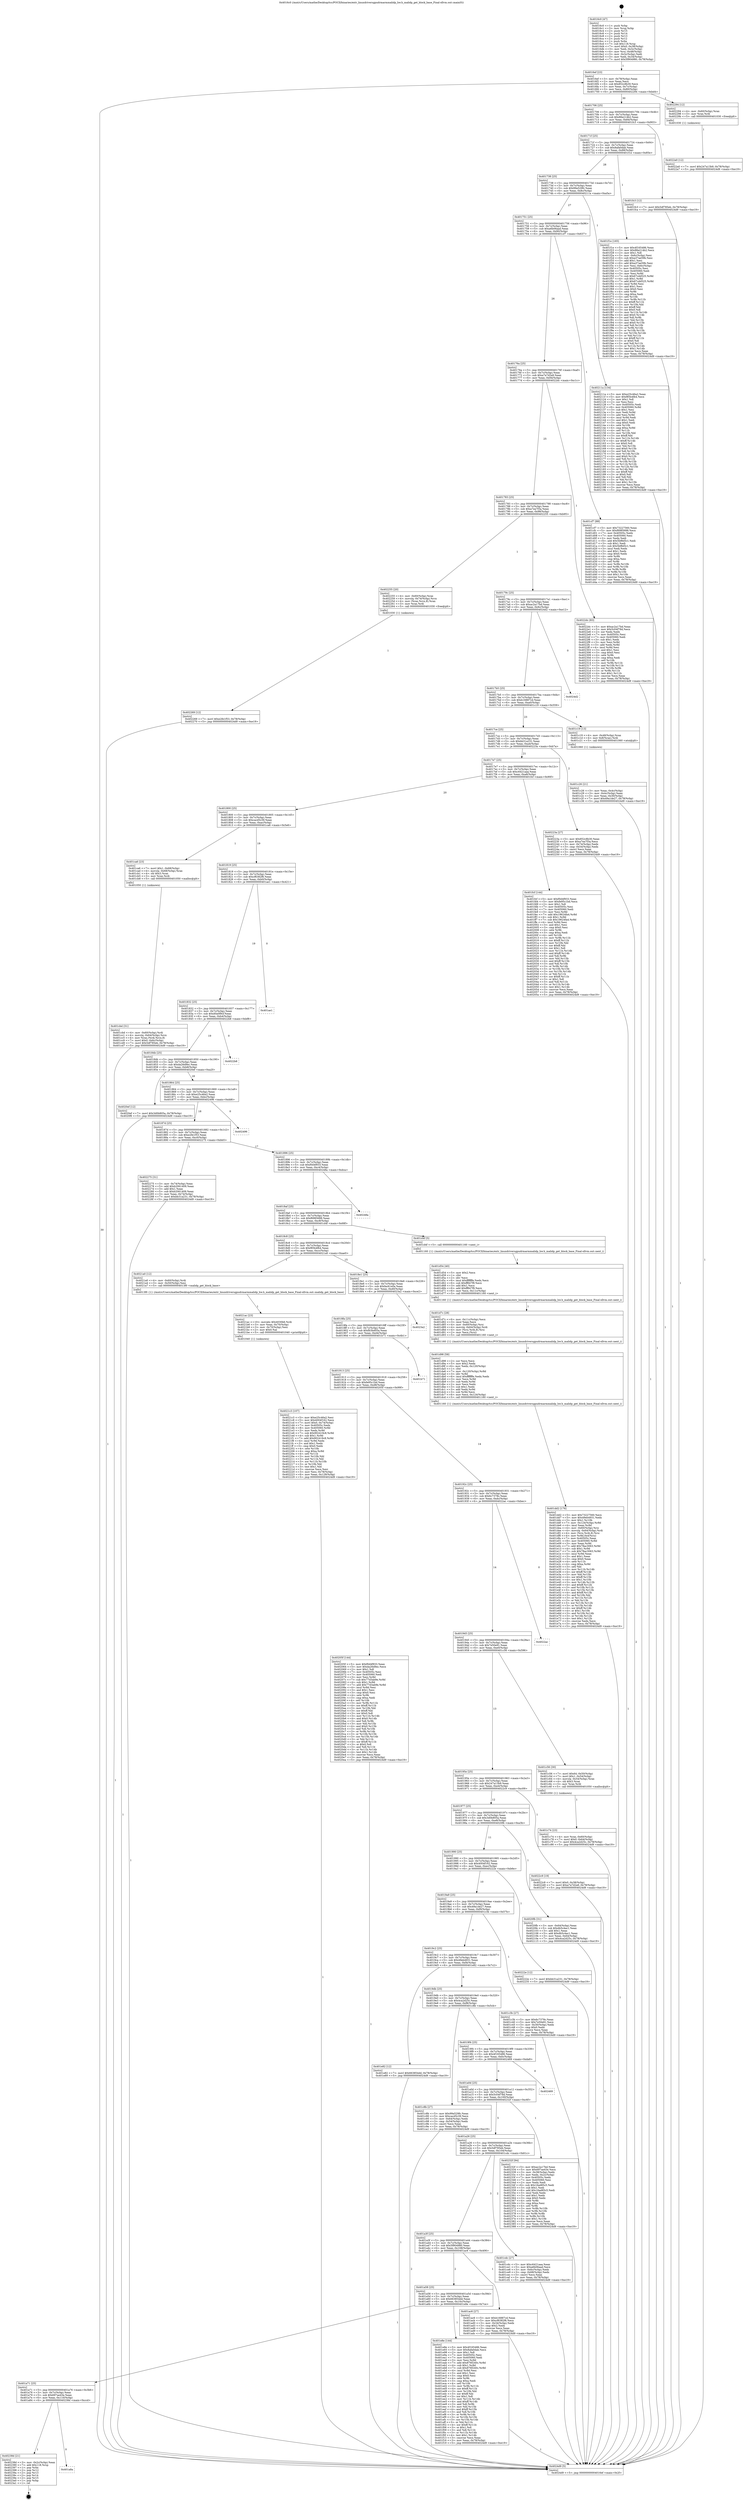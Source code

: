 digraph "0x4016c0" {
  label = "0x4016c0 (/mnt/c/Users/mathe/Desktop/tcc/POCII/binaries/extr_linuxdriversgpudrmarmmalidp_hw.h_malidp_get_block_base_Final-ollvm.out::main(0))"
  labelloc = "t"
  node[shape=record]

  Entry [label="",width=0.3,height=0.3,shape=circle,fillcolor=black,style=filled]
  "0x4016ef" [label="{
     0x4016ef [23]\l
     | [instrs]\l
     &nbsp;&nbsp;0x4016ef \<+3\>: mov -0x78(%rbp),%eax\l
     &nbsp;&nbsp;0x4016f2 \<+2\>: mov %eax,%ecx\l
     &nbsp;&nbsp;0x4016f4 \<+6\>: sub $0x852c8b30,%ecx\l
     &nbsp;&nbsp;0x4016fa \<+3\>: mov %eax,-0x7c(%rbp)\l
     &nbsp;&nbsp;0x4016fd \<+3\>: mov %ecx,-0x80(%rbp)\l
     &nbsp;&nbsp;0x401700 \<+6\>: je 0000000000402294 \<main+0xbd4\>\l
  }"]
  "0x402294" [label="{
     0x402294 [12]\l
     | [instrs]\l
     &nbsp;&nbsp;0x402294 \<+4\>: mov -0x60(%rbp),%rax\l
     &nbsp;&nbsp;0x402298 \<+3\>: mov %rax,%rdi\l
     &nbsp;&nbsp;0x40229b \<+5\>: call 0000000000401030 \<free@plt\>\l
     | [calls]\l
     &nbsp;&nbsp;0x401030 \{1\} (unknown)\l
  }"]
  "0x401706" [label="{
     0x401706 [25]\l
     | [instrs]\l
     &nbsp;&nbsp;0x401706 \<+5\>: jmp 000000000040170b \<main+0x4b\>\l
     &nbsp;&nbsp;0x40170b \<+3\>: mov -0x7c(%rbp),%eax\l
     &nbsp;&nbsp;0x40170e \<+5\>: sub $0x88a214b2,%eax\l
     &nbsp;&nbsp;0x401713 \<+6\>: mov %eax,-0x84(%rbp)\l
     &nbsp;&nbsp;0x401719 \<+6\>: je 0000000000401fc3 \<main+0x903\>\l
  }"]
  Exit [label="",width=0.3,height=0.3,shape=circle,fillcolor=black,style=filled,peripheries=2]
  "0x401fc3" [label="{
     0x401fc3 [12]\l
     | [instrs]\l
     &nbsp;&nbsp;0x401fc3 \<+7\>: movl $0x5df785eb,-0x78(%rbp)\l
     &nbsp;&nbsp;0x401fca \<+5\>: jmp 00000000004024d9 \<main+0xe19\>\l
  }"]
  "0x40171f" [label="{
     0x40171f [25]\l
     | [instrs]\l
     &nbsp;&nbsp;0x40171f \<+5\>: jmp 0000000000401724 \<main+0x64\>\l
     &nbsp;&nbsp;0x401724 \<+3\>: mov -0x7c(%rbp),%eax\l
     &nbsp;&nbsp;0x401727 \<+5\>: sub $0x8afa0dab,%eax\l
     &nbsp;&nbsp;0x40172c \<+6\>: mov %eax,-0x88(%rbp)\l
     &nbsp;&nbsp;0x401732 \<+6\>: je 0000000000401f1e \<main+0x85e\>\l
  }"]
  "0x401a8a" [label="{
     0x401a8a\l
  }", style=dashed]
  "0x401f1e" [label="{
     0x401f1e [165]\l
     | [instrs]\l
     &nbsp;&nbsp;0x401f1e \<+5\>: mov $0x4f165486,%eax\l
     &nbsp;&nbsp;0x401f23 \<+5\>: mov $0x88a214b2,%ecx\l
     &nbsp;&nbsp;0x401f28 \<+2\>: mov $0x1,%dl\l
     &nbsp;&nbsp;0x401f2a \<+3\>: mov -0x6c(%rbp),%esi\l
     &nbsp;&nbsp;0x401f2d \<+6\>: sub $0xa37ae59b,%esi\l
     &nbsp;&nbsp;0x401f33 \<+3\>: add $0x1,%esi\l
     &nbsp;&nbsp;0x401f36 \<+6\>: add $0xa37ae59b,%esi\l
     &nbsp;&nbsp;0x401f3c \<+3\>: mov %esi,-0x6c(%rbp)\l
     &nbsp;&nbsp;0x401f3f \<+7\>: mov 0x40505c,%esi\l
     &nbsp;&nbsp;0x401f46 \<+7\>: mov 0x405060,%edi\l
     &nbsp;&nbsp;0x401f4d \<+3\>: mov %esi,%r8d\l
     &nbsp;&nbsp;0x401f50 \<+7\>: sub $0x67cdd525,%r8d\l
     &nbsp;&nbsp;0x401f57 \<+4\>: sub $0x1,%r8d\l
     &nbsp;&nbsp;0x401f5b \<+7\>: add $0x67cdd525,%r8d\l
     &nbsp;&nbsp;0x401f62 \<+4\>: imul %r8d,%esi\l
     &nbsp;&nbsp;0x401f66 \<+3\>: and $0x1,%esi\l
     &nbsp;&nbsp;0x401f69 \<+3\>: cmp $0x0,%esi\l
     &nbsp;&nbsp;0x401f6c \<+4\>: sete %r9b\l
     &nbsp;&nbsp;0x401f70 \<+3\>: cmp $0xa,%edi\l
     &nbsp;&nbsp;0x401f73 \<+4\>: setl %r10b\l
     &nbsp;&nbsp;0x401f77 \<+3\>: mov %r9b,%r11b\l
     &nbsp;&nbsp;0x401f7a \<+4\>: xor $0xff,%r11b\l
     &nbsp;&nbsp;0x401f7e \<+3\>: mov %r10b,%bl\l
     &nbsp;&nbsp;0x401f81 \<+3\>: xor $0xff,%bl\l
     &nbsp;&nbsp;0x401f84 \<+3\>: xor $0x0,%dl\l
     &nbsp;&nbsp;0x401f87 \<+3\>: mov %r11b,%r14b\l
     &nbsp;&nbsp;0x401f8a \<+4\>: and $0x0,%r14b\l
     &nbsp;&nbsp;0x401f8e \<+3\>: and %dl,%r9b\l
     &nbsp;&nbsp;0x401f91 \<+3\>: mov %bl,%r15b\l
     &nbsp;&nbsp;0x401f94 \<+4\>: and $0x0,%r15b\l
     &nbsp;&nbsp;0x401f98 \<+3\>: and %dl,%r10b\l
     &nbsp;&nbsp;0x401f9b \<+3\>: or %r9b,%r14b\l
     &nbsp;&nbsp;0x401f9e \<+3\>: or %r10b,%r15b\l
     &nbsp;&nbsp;0x401fa1 \<+3\>: xor %r15b,%r14b\l
     &nbsp;&nbsp;0x401fa4 \<+3\>: or %bl,%r11b\l
     &nbsp;&nbsp;0x401fa7 \<+4\>: xor $0xff,%r11b\l
     &nbsp;&nbsp;0x401fab \<+3\>: or $0x0,%dl\l
     &nbsp;&nbsp;0x401fae \<+3\>: and %dl,%r11b\l
     &nbsp;&nbsp;0x401fb1 \<+3\>: or %r11b,%r14b\l
     &nbsp;&nbsp;0x401fb4 \<+4\>: test $0x1,%r14b\l
     &nbsp;&nbsp;0x401fb8 \<+3\>: cmovne %ecx,%eax\l
     &nbsp;&nbsp;0x401fbb \<+3\>: mov %eax,-0x78(%rbp)\l
     &nbsp;&nbsp;0x401fbe \<+5\>: jmp 00000000004024d9 \<main+0xe19\>\l
  }"]
  "0x401738" [label="{
     0x401738 [25]\l
     | [instrs]\l
     &nbsp;&nbsp;0x401738 \<+5\>: jmp 000000000040173d \<main+0x7d\>\l
     &nbsp;&nbsp;0x40173d \<+3\>: mov -0x7c(%rbp),%eax\l
     &nbsp;&nbsp;0x401740 \<+5\>: sub $0x99a529fc,%eax\l
     &nbsp;&nbsp;0x401745 \<+6\>: mov %eax,-0x8c(%rbp)\l
     &nbsp;&nbsp;0x40174b \<+6\>: je 000000000040211a \<main+0xa5a\>\l
  }"]
  "0x40238d" [label="{
     0x40238d [21]\l
     | [instrs]\l
     &nbsp;&nbsp;0x40238d \<+3\>: mov -0x2c(%rbp),%eax\l
     &nbsp;&nbsp;0x402390 \<+7\>: add $0x118,%rsp\l
     &nbsp;&nbsp;0x402397 \<+1\>: pop %rbx\l
     &nbsp;&nbsp;0x402398 \<+2\>: pop %r12\l
     &nbsp;&nbsp;0x40239a \<+2\>: pop %r13\l
     &nbsp;&nbsp;0x40239c \<+2\>: pop %r14\l
     &nbsp;&nbsp;0x40239e \<+2\>: pop %r15\l
     &nbsp;&nbsp;0x4023a0 \<+1\>: pop %rbp\l
     &nbsp;&nbsp;0x4023a1 \<+1\>: ret\l
  }"]
  "0x40211a" [label="{
     0x40211a [134]\l
     | [instrs]\l
     &nbsp;&nbsp;0x40211a \<+5\>: mov $0xe25c46a2,%eax\l
     &nbsp;&nbsp;0x40211f \<+5\>: mov $0xf85b4fb4,%ecx\l
     &nbsp;&nbsp;0x402124 \<+2\>: mov $0x1,%dl\l
     &nbsp;&nbsp;0x402126 \<+2\>: xor %esi,%esi\l
     &nbsp;&nbsp;0x402128 \<+7\>: mov 0x40505c,%edi\l
     &nbsp;&nbsp;0x40212f \<+8\>: mov 0x405060,%r8d\l
     &nbsp;&nbsp;0x402137 \<+3\>: sub $0x1,%esi\l
     &nbsp;&nbsp;0x40213a \<+3\>: mov %edi,%r9d\l
     &nbsp;&nbsp;0x40213d \<+3\>: add %esi,%r9d\l
     &nbsp;&nbsp;0x402140 \<+4\>: imul %r9d,%edi\l
     &nbsp;&nbsp;0x402144 \<+3\>: and $0x1,%edi\l
     &nbsp;&nbsp;0x402147 \<+3\>: cmp $0x0,%edi\l
     &nbsp;&nbsp;0x40214a \<+4\>: sete %r10b\l
     &nbsp;&nbsp;0x40214e \<+4\>: cmp $0xa,%r8d\l
     &nbsp;&nbsp;0x402152 \<+4\>: setl %r11b\l
     &nbsp;&nbsp;0x402156 \<+3\>: mov %r10b,%bl\l
     &nbsp;&nbsp;0x402159 \<+3\>: xor $0xff,%bl\l
     &nbsp;&nbsp;0x40215c \<+3\>: mov %r11b,%r14b\l
     &nbsp;&nbsp;0x40215f \<+4\>: xor $0xff,%r14b\l
     &nbsp;&nbsp;0x402163 \<+3\>: xor $0x0,%dl\l
     &nbsp;&nbsp;0x402166 \<+3\>: mov %bl,%r15b\l
     &nbsp;&nbsp;0x402169 \<+4\>: and $0x0,%r15b\l
     &nbsp;&nbsp;0x40216d \<+3\>: and %dl,%r10b\l
     &nbsp;&nbsp;0x402170 \<+3\>: mov %r14b,%r12b\l
     &nbsp;&nbsp;0x402173 \<+4\>: and $0x0,%r12b\l
     &nbsp;&nbsp;0x402177 \<+3\>: and %dl,%r11b\l
     &nbsp;&nbsp;0x40217a \<+3\>: or %r10b,%r15b\l
     &nbsp;&nbsp;0x40217d \<+3\>: or %r11b,%r12b\l
     &nbsp;&nbsp;0x402180 \<+3\>: xor %r12b,%r15b\l
     &nbsp;&nbsp;0x402183 \<+3\>: or %r14b,%bl\l
     &nbsp;&nbsp;0x402186 \<+3\>: xor $0xff,%bl\l
     &nbsp;&nbsp;0x402189 \<+3\>: or $0x0,%dl\l
     &nbsp;&nbsp;0x40218c \<+2\>: and %dl,%bl\l
     &nbsp;&nbsp;0x40218e \<+3\>: or %bl,%r15b\l
     &nbsp;&nbsp;0x402191 \<+4\>: test $0x1,%r15b\l
     &nbsp;&nbsp;0x402195 \<+3\>: cmovne %ecx,%eax\l
     &nbsp;&nbsp;0x402198 \<+3\>: mov %eax,-0x78(%rbp)\l
     &nbsp;&nbsp;0x40219b \<+5\>: jmp 00000000004024d9 \<main+0xe19\>\l
  }"]
  "0x401751" [label="{
     0x401751 [25]\l
     | [instrs]\l
     &nbsp;&nbsp;0x401751 \<+5\>: jmp 0000000000401756 \<main+0x96\>\l
     &nbsp;&nbsp;0x401756 \<+3\>: mov -0x7c(%rbp),%eax\l
     &nbsp;&nbsp;0x401759 \<+5\>: sub $0xa6b06aad,%eax\l
     &nbsp;&nbsp;0x40175e \<+6\>: mov %eax,-0x90(%rbp)\l
     &nbsp;&nbsp;0x401764 \<+6\>: je 0000000000401cf7 \<main+0x637\>\l
  }"]
  "0x4022a0" [label="{
     0x4022a0 [12]\l
     | [instrs]\l
     &nbsp;&nbsp;0x4022a0 \<+7\>: movl $0x247a13b9,-0x78(%rbp)\l
     &nbsp;&nbsp;0x4022a7 \<+5\>: jmp 00000000004024d9 \<main+0xe19\>\l
  }"]
  "0x401cf7" [label="{
     0x401cf7 [88]\l
     | [instrs]\l
     &nbsp;&nbsp;0x401cf7 \<+5\>: mov $0x73227560,%eax\l
     &nbsp;&nbsp;0x401cfc \<+5\>: mov $0xf6985688,%ecx\l
     &nbsp;&nbsp;0x401d01 \<+7\>: mov 0x40505c,%edx\l
     &nbsp;&nbsp;0x401d08 \<+7\>: mov 0x405060,%esi\l
     &nbsp;&nbsp;0x401d0f \<+2\>: mov %edx,%edi\l
     &nbsp;&nbsp;0x401d11 \<+6\>: add $0x5bf8d5c1,%edi\l
     &nbsp;&nbsp;0x401d17 \<+3\>: sub $0x1,%edi\l
     &nbsp;&nbsp;0x401d1a \<+6\>: sub $0x5bf8d5c1,%edi\l
     &nbsp;&nbsp;0x401d20 \<+3\>: imul %edi,%edx\l
     &nbsp;&nbsp;0x401d23 \<+3\>: and $0x1,%edx\l
     &nbsp;&nbsp;0x401d26 \<+3\>: cmp $0x0,%edx\l
     &nbsp;&nbsp;0x401d29 \<+4\>: sete %r8b\l
     &nbsp;&nbsp;0x401d2d \<+3\>: cmp $0xa,%esi\l
     &nbsp;&nbsp;0x401d30 \<+4\>: setl %r9b\l
     &nbsp;&nbsp;0x401d34 \<+3\>: mov %r8b,%r10b\l
     &nbsp;&nbsp;0x401d37 \<+3\>: and %r9b,%r10b\l
     &nbsp;&nbsp;0x401d3a \<+3\>: xor %r9b,%r8b\l
     &nbsp;&nbsp;0x401d3d \<+3\>: or %r8b,%r10b\l
     &nbsp;&nbsp;0x401d40 \<+4\>: test $0x1,%r10b\l
     &nbsp;&nbsp;0x401d44 \<+3\>: cmovne %ecx,%eax\l
     &nbsp;&nbsp;0x401d47 \<+3\>: mov %eax,-0x78(%rbp)\l
     &nbsp;&nbsp;0x401d4a \<+5\>: jmp 00000000004024d9 \<main+0xe19\>\l
  }"]
  "0x40176a" [label="{
     0x40176a [25]\l
     | [instrs]\l
     &nbsp;&nbsp;0x40176a \<+5\>: jmp 000000000040176f \<main+0xaf\>\l
     &nbsp;&nbsp;0x40176f \<+3\>: mov -0x7c(%rbp),%eax\l
     &nbsp;&nbsp;0x401772 \<+5\>: sub $0xa7a7d2a9,%eax\l
     &nbsp;&nbsp;0x401777 \<+6\>: mov %eax,-0x94(%rbp)\l
     &nbsp;&nbsp;0x40177d \<+6\>: je 00000000004022dc \<main+0xc1c\>\l
  }"]
  "0x402269" [label="{
     0x402269 [12]\l
     | [instrs]\l
     &nbsp;&nbsp;0x402269 \<+7\>: movl $0xe2fe1f53,-0x78(%rbp)\l
     &nbsp;&nbsp;0x402270 \<+5\>: jmp 00000000004024d9 \<main+0xe19\>\l
  }"]
  "0x4022dc" [label="{
     0x4022dc [83]\l
     | [instrs]\l
     &nbsp;&nbsp;0x4022dc \<+5\>: mov $0xac2a17bd,%eax\l
     &nbsp;&nbsp;0x4022e1 \<+5\>: mov $0x5c04f78d,%ecx\l
     &nbsp;&nbsp;0x4022e6 \<+2\>: xor %edx,%edx\l
     &nbsp;&nbsp;0x4022e8 \<+7\>: mov 0x40505c,%esi\l
     &nbsp;&nbsp;0x4022ef \<+7\>: mov 0x405060,%edi\l
     &nbsp;&nbsp;0x4022f6 \<+3\>: sub $0x1,%edx\l
     &nbsp;&nbsp;0x4022f9 \<+3\>: mov %esi,%r8d\l
     &nbsp;&nbsp;0x4022fc \<+3\>: add %edx,%r8d\l
     &nbsp;&nbsp;0x4022ff \<+4\>: imul %r8d,%esi\l
     &nbsp;&nbsp;0x402303 \<+3\>: and $0x1,%esi\l
     &nbsp;&nbsp;0x402306 \<+3\>: cmp $0x0,%esi\l
     &nbsp;&nbsp;0x402309 \<+4\>: sete %r9b\l
     &nbsp;&nbsp;0x40230d \<+3\>: cmp $0xa,%edi\l
     &nbsp;&nbsp;0x402310 \<+4\>: setl %r10b\l
     &nbsp;&nbsp;0x402314 \<+3\>: mov %r9b,%r11b\l
     &nbsp;&nbsp;0x402317 \<+3\>: and %r10b,%r11b\l
     &nbsp;&nbsp;0x40231a \<+3\>: xor %r10b,%r9b\l
     &nbsp;&nbsp;0x40231d \<+3\>: or %r9b,%r11b\l
     &nbsp;&nbsp;0x402320 \<+4\>: test $0x1,%r11b\l
     &nbsp;&nbsp;0x402324 \<+3\>: cmovne %ecx,%eax\l
     &nbsp;&nbsp;0x402327 \<+3\>: mov %eax,-0x78(%rbp)\l
     &nbsp;&nbsp;0x40232a \<+5\>: jmp 00000000004024d9 \<main+0xe19\>\l
  }"]
  "0x401783" [label="{
     0x401783 [25]\l
     | [instrs]\l
     &nbsp;&nbsp;0x401783 \<+5\>: jmp 0000000000401788 \<main+0xc8\>\l
     &nbsp;&nbsp;0x401788 \<+3\>: mov -0x7c(%rbp),%eax\l
     &nbsp;&nbsp;0x40178b \<+5\>: sub $0xa7ea7f3a,%eax\l
     &nbsp;&nbsp;0x401790 \<+6\>: mov %eax,-0x98(%rbp)\l
     &nbsp;&nbsp;0x401796 \<+6\>: je 0000000000402255 \<main+0xb95\>\l
  }"]
  "0x4021c3" [label="{
     0x4021c3 [107]\l
     | [instrs]\l
     &nbsp;&nbsp;0x4021c3 \<+5\>: mov $0xe25c46a2,%esi\l
     &nbsp;&nbsp;0x4021c8 \<+5\>: mov $0x4004f162,%ecx\l
     &nbsp;&nbsp;0x4021cd \<+7\>: movl $0x0,-0x74(%rbp)\l
     &nbsp;&nbsp;0x4021d4 \<+7\>: mov 0x40505c,%edx\l
     &nbsp;&nbsp;0x4021db \<+8\>: mov 0x405060,%r8d\l
     &nbsp;&nbsp;0x4021e3 \<+3\>: mov %edx,%r9d\l
     &nbsp;&nbsp;0x4021e6 \<+7\>: sub $0x902419c8,%r9d\l
     &nbsp;&nbsp;0x4021ed \<+4\>: sub $0x1,%r9d\l
     &nbsp;&nbsp;0x4021f1 \<+7\>: add $0x902419c8,%r9d\l
     &nbsp;&nbsp;0x4021f8 \<+4\>: imul %r9d,%edx\l
     &nbsp;&nbsp;0x4021fc \<+3\>: and $0x1,%edx\l
     &nbsp;&nbsp;0x4021ff \<+3\>: cmp $0x0,%edx\l
     &nbsp;&nbsp;0x402202 \<+4\>: sete %r10b\l
     &nbsp;&nbsp;0x402206 \<+4\>: cmp $0xa,%r8d\l
     &nbsp;&nbsp;0x40220a \<+4\>: setl %r11b\l
     &nbsp;&nbsp;0x40220e \<+3\>: mov %r10b,%bl\l
     &nbsp;&nbsp;0x402211 \<+3\>: and %r11b,%bl\l
     &nbsp;&nbsp;0x402214 \<+3\>: xor %r11b,%r10b\l
     &nbsp;&nbsp;0x402217 \<+3\>: or %r10b,%bl\l
     &nbsp;&nbsp;0x40221a \<+3\>: test $0x1,%bl\l
     &nbsp;&nbsp;0x40221d \<+3\>: cmovne %ecx,%esi\l
     &nbsp;&nbsp;0x402220 \<+3\>: mov %esi,-0x78(%rbp)\l
     &nbsp;&nbsp;0x402223 \<+6\>: mov %eax,-0x128(%rbp)\l
     &nbsp;&nbsp;0x402229 \<+5\>: jmp 00000000004024d9 \<main+0xe19\>\l
  }"]
  "0x402255" [label="{
     0x402255 [20]\l
     | [instrs]\l
     &nbsp;&nbsp;0x402255 \<+4\>: mov -0x60(%rbp),%rax\l
     &nbsp;&nbsp;0x402259 \<+4\>: movslq -0x74(%rbp),%rcx\l
     &nbsp;&nbsp;0x40225d \<+4\>: mov (%rax,%rcx,8),%rax\l
     &nbsp;&nbsp;0x402261 \<+3\>: mov %rax,%rdi\l
     &nbsp;&nbsp;0x402264 \<+5\>: call 0000000000401030 \<free@plt\>\l
     | [calls]\l
     &nbsp;&nbsp;0x401030 \{1\} (unknown)\l
  }"]
  "0x40179c" [label="{
     0x40179c [25]\l
     | [instrs]\l
     &nbsp;&nbsp;0x40179c \<+5\>: jmp 00000000004017a1 \<main+0xe1\>\l
     &nbsp;&nbsp;0x4017a1 \<+3\>: mov -0x7c(%rbp),%eax\l
     &nbsp;&nbsp;0x4017a4 \<+5\>: sub $0xac2a17bd,%eax\l
     &nbsp;&nbsp;0x4017a9 \<+6\>: mov %eax,-0x9c(%rbp)\l
     &nbsp;&nbsp;0x4017af \<+6\>: je 00000000004024d2 \<main+0xe12\>\l
  }"]
  "0x4021ac" [label="{
     0x4021ac [23]\l
     | [instrs]\l
     &nbsp;&nbsp;0x4021ac \<+10\>: movabs $0x4030b6,%rdi\l
     &nbsp;&nbsp;0x4021b6 \<+3\>: mov %eax,-0x70(%rbp)\l
     &nbsp;&nbsp;0x4021b9 \<+3\>: mov -0x70(%rbp),%esi\l
     &nbsp;&nbsp;0x4021bc \<+2\>: mov $0x0,%al\l
     &nbsp;&nbsp;0x4021be \<+5\>: call 0000000000401040 \<printf@plt\>\l
     | [calls]\l
     &nbsp;&nbsp;0x401040 \{1\} (unknown)\l
  }"]
  "0x4024d2" [label="{
     0x4024d2\l
  }", style=dashed]
  "0x4017b5" [label="{
     0x4017b5 [25]\l
     | [instrs]\l
     &nbsp;&nbsp;0x4017b5 \<+5\>: jmp 00000000004017ba \<main+0xfa\>\l
     &nbsp;&nbsp;0x4017ba \<+3\>: mov -0x7c(%rbp),%eax\l
     &nbsp;&nbsp;0x4017bd \<+5\>: sub $0xb16887cd,%eax\l
     &nbsp;&nbsp;0x4017c2 \<+6\>: mov %eax,-0xa0(%rbp)\l
     &nbsp;&nbsp;0x4017c8 \<+6\>: je 0000000000401c19 \<main+0x559\>\l
  }"]
  "0x401a71" [label="{
     0x401a71 [25]\l
     | [instrs]\l
     &nbsp;&nbsp;0x401a71 \<+5\>: jmp 0000000000401a76 \<main+0x3b6\>\l
     &nbsp;&nbsp;0x401a76 \<+3\>: mov -0x7c(%rbp),%eax\l
     &nbsp;&nbsp;0x401a79 \<+5\>: sub $0x697ae43e,%eax\l
     &nbsp;&nbsp;0x401a7e \<+6\>: mov %eax,-0x110(%rbp)\l
     &nbsp;&nbsp;0x401a84 \<+6\>: je 000000000040238d \<main+0xccd\>\l
  }"]
  "0x401c19" [label="{
     0x401c19 [13]\l
     | [instrs]\l
     &nbsp;&nbsp;0x401c19 \<+4\>: mov -0x48(%rbp),%rax\l
     &nbsp;&nbsp;0x401c1d \<+4\>: mov 0x8(%rax),%rdi\l
     &nbsp;&nbsp;0x401c21 \<+5\>: call 0000000000401060 \<atoi@plt\>\l
     | [calls]\l
     &nbsp;&nbsp;0x401060 \{1\} (unknown)\l
  }"]
  "0x4017ce" [label="{
     0x4017ce [25]\l
     | [instrs]\l
     &nbsp;&nbsp;0x4017ce \<+5\>: jmp 00000000004017d3 \<main+0x113\>\l
     &nbsp;&nbsp;0x4017d3 \<+3\>: mov -0x7c(%rbp),%eax\l
     &nbsp;&nbsp;0x4017d6 \<+5\>: sub $0xbb31a231,%eax\l
     &nbsp;&nbsp;0x4017db \<+6\>: mov %eax,-0xa4(%rbp)\l
     &nbsp;&nbsp;0x4017e1 \<+6\>: je 000000000040223a \<main+0xb7a\>\l
  }"]
  "0x401e8e" [label="{
     0x401e8e [144]\l
     | [instrs]\l
     &nbsp;&nbsp;0x401e8e \<+5\>: mov $0x4f165486,%eax\l
     &nbsp;&nbsp;0x401e93 \<+5\>: mov $0x8afa0dab,%ecx\l
     &nbsp;&nbsp;0x401e98 \<+2\>: mov $0x1,%dl\l
     &nbsp;&nbsp;0x401e9a \<+7\>: mov 0x40505c,%esi\l
     &nbsp;&nbsp;0x401ea1 \<+7\>: mov 0x405060,%edi\l
     &nbsp;&nbsp;0x401ea8 \<+3\>: mov %esi,%r8d\l
     &nbsp;&nbsp;0x401eab \<+7\>: add $0x876f240c,%r8d\l
     &nbsp;&nbsp;0x401eb2 \<+4\>: sub $0x1,%r8d\l
     &nbsp;&nbsp;0x401eb6 \<+7\>: sub $0x876f240c,%r8d\l
     &nbsp;&nbsp;0x401ebd \<+4\>: imul %r8d,%esi\l
     &nbsp;&nbsp;0x401ec1 \<+3\>: and $0x1,%esi\l
     &nbsp;&nbsp;0x401ec4 \<+3\>: cmp $0x0,%esi\l
     &nbsp;&nbsp;0x401ec7 \<+4\>: sete %r9b\l
     &nbsp;&nbsp;0x401ecb \<+3\>: cmp $0xa,%edi\l
     &nbsp;&nbsp;0x401ece \<+4\>: setl %r10b\l
     &nbsp;&nbsp;0x401ed2 \<+3\>: mov %r9b,%r11b\l
     &nbsp;&nbsp;0x401ed5 \<+4\>: xor $0xff,%r11b\l
     &nbsp;&nbsp;0x401ed9 \<+3\>: mov %r10b,%bl\l
     &nbsp;&nbsp;0x401edc \<+3\>: xor $0xff,%bl\l
     &nbsp;&nbsp;0x401edf \<+3\>: xor $0x1,%dl\l
     &nbsp;&nbsp;0x401ee2 \<+3\>: mov %r11b,%r14b\l
     &nbsp;&nbsp;0x401ee5 \<+4\>: and $0xff,%r14b\l
     &nbsp;&nbsp;0x401ee9 \<+3\>: and %dl,%r9b\l
     &nbsp;&nbsp;0x401eec \<+3\>: mov %bl,%r15b\l
     &nbsp;&nbsp;0x401eef \<+4\>: and $0xff,%r15b\l
     &nbsp;&nbsp;0x401ef3 \<+3\>: and %dl,%r10b\l
     &nbsp;&nbsp;0x401ef6 \<+3\>: or %r9b,%r14b\l
     &nbsp;&nbsp;0x401ef9 \<+3\>: or %r10b,%r15b\l
     &nbsp;&nbsp;0x401efc \<+3\>: xor %r15b,%r14b\l
     &nbsp;&nbsp;0x401eff \<+3\>: or %bl,%r11b\l
     &nbsp;&nbsp;0x401f02 \<+4\>: xor $0xff,%r11b\l
     &nbsp;&nbsp;0x401f06 \<+3\>: or $0x1,%dl\l
     &nbsp;&nbsp;0x401f09 \<+3\>: and %dl,%r11b\l
     &nbsp;&nbsp;0x401f0c \<+3\>: or %r11b,%r14b\l
     &nbsp;&nbsp;0x401f0f \<+4\>: test $0x1,%r14b\l
     &nbsp;&nbsp;0x401f13 \<+3\>: cmovne %ecx,%eax\l
     &nbsp;&nbsp;0x401f16 \<+3\>: mov %eax,-0x78(%rbp)\l
     &nbsp;&nbsp;0x401f19 \<+5\>: jmp 00000000004024d9 \<main+0xe19\>\l
  }"]
  "0x40223a" [label="{
     0x40223a [27]\l
     | [instrs]\l
     &nbsp;&nbsp;0x40223a \<+5\>: mov $0x852c8b30,%eax\l
     &nbsp;&nbsp;0x40223f \<+5\>: mov $0xa7ea7f3a,%ecx\l
     &nbsp;&nbsp;0x402244 \<+3\>: mov -0x74(%rbp),%edx\l
     &nbsp;&nbsp;0x402247 \<+3\>: cmp -0x54(%rbp),%edx\l
     &nbsp;&nbsp;0x40224a \<+3\>: cmovl %ecx,%eax\l
     &nbsp;&nbsp;0x40224d \<+3\>: mov %eax,-0x78(%rbp)\l
     &nbsp;&nbsp;0x402250 \<+5\>: jmp 00000000004024d9 \<main+0xe19\>\l
  }"]
  "0x4017e7" [label="{
     0x4017e7 [25]\l
     | [instrs]\l
     &nbsp;&nbsp;0x4017e7 \<+5\>: jmp 00000000004017ec \<main+0x12c\>\l
     &nbsp;&nbsp;0x4017ec \<+3\>: mov -0x7c(%rbp),%eax\l
     &nbsp;&nbsp;0x4017ef \<+5\>: sub $0xc6421aaa,%eax\l
     &nbsp;&nbsp;0x4017f4 \<+6\>: mov %eax,-0xa8(%rbp)\l
     &nbsp;&nbsp;0x4017fa \<+6\>: je 0000000000401fcf \<main+0x90f\>\l
  }"]
  "0x401dd2" [label="{
     0x401dd2 [176]\l
     | [instrs]\l
     &nbsp;&nbsp;0x401dd2 \<+5\>: mov $0x73227560,%ecx\l
     &nbsp;&nbsp;0x401dd7 \<+5\>: mov $0x49eb4931,%edx\l
     &nbsp;&nbsp;0x401ddc \<+3\>: mov $0x1,%r10b\l
     &nbsp;&nbsp;0x401ddf \<+7\>: mov -0x124(%rbp),%r8d\l
     &nbsp;&nbsp;0x401de6 \<+4\>: imul %eax,%r8d\l
     &nbsp;&nbsp;0x401dea \<+4\>: mov -0x60(%rbp),%rsi\l
     &nbsp;&nbsp;0x401dee \<+4\>: movslq -0x64(%rbp),%rdi\l
     &nbsp;&nbsp;0x401df2 \<+4\>: mov (%rsi,%rdi,8),%rsi\l
     &nbsp;&nbsp;0x401df6 \<+4\>: mov %r8d,0x4(%rsi)\l
     &nbsp;&nbsp;0x401dfa \<+7\>: mov 0x40505c,%eax\l
     &nbsp;&nbsp;0x401e01 \<+8\>: mov 0x405060,%r8d\l
     &nbsp;&nbsp;0x401e09 \<+3\>: mov %eax,%r9d\l
     &nbsp;&nbsp;0x401e0c \<+7\>: add $0x78ac3063,%r9d\l
     &nbsp;&nbsp;0x401e13 \<+4\>: sub $0x1,%r9d\l
     &nbsp;&nbsp;0x401e17 \<+7\>: sub $0x78ac3063,%r9d\l
     &nbsp;&nbsp;0x401e1e \<+4\>: imul %r9d,%eax\l
     &nbsp;&nbsp;0x401e22 \<+3\>: and $0x1,%eax\l
     &nbsp;&nbsp;0x401e25 \<+3\>: cmp $0x0,%eax\l
     &nbsp;&nbsp;0x401e28 \<+4\>: sete %r11b\l
     &nbsp;&nbsp;0x401e2c \<+4\>: cmp $0xa,%r8d\l
     &nbsp;&nbsp;0x401e30 \<+3\>: setl %bl\l
     &nbsp;&nbsp;0x401e33 \<+3\>: mov %r11b,%r14b\l
     &nbsp;&nbsp;0x401e36 \<+4\>: xor $0xff,%r14b\l
     &nbsp;&nbsp;0x401e3a \<+3\>: mov %bl,%r15b\l
     &nbsp;&nbsp;0x401e3d \<+4\>: xor $0xff,%r15b\l
     &nbsp;&nbsp;0x401e41 \<+4\>: xor $0x1,%r10b\l
     &nbsp;&nbsp;0x401e45 \<+3\>: mov %r14b,%r12b\l
     &nbsp;&nbsp;0x401e48 \<+4\>: and $0xff,%r12b\l
     &nbsp;&nbsp;0x401e4c \<+3\>: and %r10b,%r11b\l
     &nbsp;&nbsp;0x401e4f \<+3\>: mov %r15b,%r13b\l
     &nbsp;&nbsp;0x401e52 \<+4\>: and $0xff,%r13b\l
     &nbsp;&nbsp;0x401e56 \<+3\>: and %r10b,%bl\l
     &nbsp;&nbsp;0x401e59 \<+3\>: or %r11b,%r12b\l
     &nbsp;&nbsp;0x401e5c \<+3\>: or %bl,%r13b\l
     &nbsp;&nbsp;0x401e5f \<+3\>: xor %r13b,%r12b\l
     &nbsp;&nbsp;0x401e62 \<+3\>: or %r15b,%r14b\l
     &nbsp;&nbsp;0x401e65 \<+4\>: xor $0xff,%r14b\l
     &nbsp;&nbsp;0x401e69 \<+4\>: or $0x1,%r10b\l
     &nbsp;&nbsp;0x401e6d \<+3\>: and %r10b,%r14b\l
     &nbsp;&nbsp;0x401e70 \<+3\>: or %r14b,%r12b\l
     &nbsp;&nbsp;0x401e73 \<+4\>: test $0x1,%r12b\l
     &nbsp;&nbsp;0x401e77 \<+3\>: cmovne %edx,%ecx\l
     &nbsp;&nbsp;0x401e7a \<+3\>: mov %ecx,-0x78(%rbp)\l
     &nbsp;&nbsp;0x401e7d \<+5\>: jmp 00000000004024d9 \<main+0xe19\>\l
  }"]
  "0x401fcf" [label="{
     0x401fcf [144]\l
     | [instrs]\l
     &nbsp;&nbsp;0x401fcf \<+5\>: mov $0xf0d4f933,%eax\l
     &nbsp;&nbsp;0x401fd4 \<+5\>: mov $0xfe95c1bd,%ecx\l
     &nbsp;&nbsp;0x401fd9 \<+2\>: mov $0x1,%dl\l
     &nbsp;&nbsp;0x401fdb \<+7\>: mov 0x40505c,%esi\l
     &nbsp;&nbsp;0x401fe2 \<+7\>: mov 0x405060,%edi\l
     &nbsp;&nbsp;0x401fe9 \<+3\>: mov %esi,%r8d\l
     &nbsp;&nbsp;0x401fec \<+7\>: add $0x19624fa4,%r8d\l
     &nbsp;&nbsp;0x401ff3 \<+4\>: sub $0x1,%r8d\l
     &nbsp;&nbsp;0x401ff7 \<+7\>: sub $0x19624fa4,%r8d\l
     &nbsp;&nbsp;0x401ffe \<+4\>: imul %r8d,%esi\l
     &nbsp;&nbsp;0x402002 \<+3\>: and $0x1,%esi\l
     &nbsp;&nbsp;0x402005 \<+3\>: cmp $0x0,%esi\l
     &nbsp;&nbsp;0x402008 \<+4\>: sete %r9b\l
     &nbsp;&nbsp;0x40200c \<+3\>: cmp $0xa,%edi\l
     &nbsp;&nbsp;0x40200f \<+4\>: setl %r10b\l
     &nbsp;&nbsp;0x402013 \<+3\>: mov %r9b,%r11b\l
     &nbsp;&nbsp;0x402016 \<+4\>: xor $0xff,%r11b\l
     &nbsp;&nbsp;0x40201a \<+3\>: mov %r10b,%bl\l
     &nbsp;&nbsp;0x40201d \<+3\>: xor $0xff,%bl\l
     &nbsp;&nbsp;0x402020 \<+3\>: xor $0x1,%dl\l
     &nbsp;&nbsp;0x402023 \<+3\>: mov %r11b,%r14b\l
     &nbsp;&nbsp;0x402026 \<+4\>: and $0xff,%r14b\l
     &nbsp;&nbsp;0x40202a \<+3\>: and %dl,%r9b\l
     &nbsp;&nbsp;0x40202d \<+3\>: mov %bl,%r15b\l
     &nbsp;&nbsp;0x402030 \<+4\>: and $0xff,%r15b\l
     &nbsp;&nbsp;0x402034 \<+3\>: and %dl,%r10b\l
     &nbsp;&nbsp;0x402037 \<+3\>: or %r9b,%r14b\l
     &nbsp;&nbsp;0x40203a \<+3\>: or %r10b,%r15b\l
     &nbsp;&nbsp;0x40203d \<+3\>: xor %r15b,%r14b\l
     &nbsp;&nbsp;0x402040 \<+3\>: or %bl,%r11b\l
     &nbsp;&nbsp;0x402043 \<+4\>: xor $0xff,%r11b\l
     &nbsp;&nbsp;0x402047 \<+3\>: or $0x1,%dl\l
     &nbsp;&nbsp;0x40204a \<+3\>: and %dl,%r11b\l
     &nbsp;&nbsp;0x40204d \<+3\>: or %r11b,%r14b\l
     &nbsp;&nbsp;0x402050 \<+4\>: test $0x1,%r14b\l
     &nbsp;&nbsp;0x402054 \<+3\>: cmovne %ecx,%eax\l
     &nbsp;&nbsp;0x402057 \<+3\>: mov %eax,-0x78(%rbp)\l
     &nbsp;&nbsp;0x40205a \<+5\>: jmp 00000000004024d9 \<main+0xe19\>\l
  }"]
  "0x401800" [label="{
     0x401800 [25]\l
     | [instrs]\l
     &nbsp;&nbsp;0x401800 \<+5\>: jmp 0000000000401805 \<main+0x145\>\l
     &nbsp;&nbsp;0x401805 \<+3\>: mov -0x7c(%rbp),%eax\l
     &nbsp;&nbsp;0x401808 \<+5\>: sub $0xcacd5c39,%eax\l
     &nbsp;&nbsp;0x40180d \<+6\>: mov %eax,-0xac(%rbp)\l
     &nbsp;&nbsp;0x401813 \<+6\>: je 0000000000401ca6 \<main+0x5e6\>\l
  }"]
  "0x401d98" [label="{
     0x401d98 [58]\l
     | [instrs]\l
     &nbsp;&nbsp;0x401d98 \<+2\>: xor %ecx,%ecx\l
     &nbsp;&nbsp;0x401d9a \<+5\>: mov $0x2,%edx\l
     &nbsp;&nbsp;0x401d9f \<+6\>: mov %edx,-0x120(%rbp)\l
     &nbsp;&nbsp;0x401da5 \<+1\>: cltd\l
     &nbsp;&nbsp;0x401da6 \<+7\>: mov -0x120(%rbp),%r8d\l
     &nbsp;&nbsp;0x401dad \<+3\>: idiv %r8d\l
     &nbsp;&nbsp;0x401db0 \<+6\>: imul $0xfffffffe,%edx,%edx\l
     &nbsp;&nbsp;0x401db6 \<+3\>: mov %ecx,%r9d\l
     &nbsp;&nbsp;0x401db9 \<+3\>: sub %edx,%r9d\l
     &nbsp;&nbsp;0x401dbc \<+2\>: mov %ecx,%edx\l
     &nbsp;&nbsp;0x401dbe \<+3\>: sub $0x1,%edx\l
     &nbsp;&nbsp;0x401dc1 \<+3\>: add %edx,%r9d\l
     &nbsp;&nbsp;0x401dc4 \<+3\>: sub %r9d,%ecx\l
     &nbsp;&nbsp;0x401dc7 \<+6\>: mov %ecx,-0x124(%rbp)\l
     &nbsp;&nbsp;0x401dcd \<+5\>: call 0000000000401160 \<next_i\>\l
     | [calls]\l
     &nbsp;&nbsp;0x401160 \{1\} (/mnt/c/Users/mathe/Desktop/tcc/POCII/binaries/extr_linuxdriversgpudrmarmmalidp_hw.h_malidp_get_block_base_Final-ollvm.out::next_i)\l
  }"]
  "0x401ca6" [label="{
     0x401ca6 [23]\l
     | [instrs]\l
     &nbsp;&nbsp;0x401ca6 \<+7\>: movl $0x1,-0x68(%rbp)\l
     &nbsp;&nbsp;0x401cad \<+4\>: movslq -0x68(%rbp),%rax\l
     &nbsp;&nbsp;0x401cb1 \<+4\>: shl $0x3,%rax\l
     &nbsp;&nbsp;0x401cb5 \<+3\>: mov %rax,%rdi\l
     &nbsp;&nbsp;0x401cb8 \<+5\>: call 0000000000401050 \<malloc@plt\>\l
     | [calls]\l
     &nbsp;&nbsp;0x401050 \{1\} (unknown)\l
  }"]
  "0x401819" [label="{
     0x401819 [25]\l
     | [instrs]\l
     &nbsp;&nbsp;0x401819 \<+5\>: jmp 000000000040181e \<main+0x15e\>\l
     &nbsp;&nbsp;0x40181e \<+3\>: mov -0x7c(%rbp),%eax\l
     &nbsp;&nbsp;0x401821 \<+5\>: sub $0xcf6382f6,%eax\l
     &nbsp;&nbsp;0x401826 \<+6\>: mov %eax,-0xb0(%rbp)\l
     &nbsp;&nbsp;0x40182c \<+6\>: je 0000000000401ae1 \<main+0x421\>\l
  }"]
  "0x401d7c" [label="{
     0x401d7c [28]\l
     | [instrs]\l
     &nbsp;&nbsp;0x401d7c \<+6\>: mov -0x11c(%rbp),%ecx\l
     &nbsp;&nbsp;0x401d82 \<+3\>: imul %eax,%ecx\l
     &nbsp;&nbsp;0x401d85 \<+4\>: mov -0x60(%rbp),%rsi\l
     &nbsp;&nbsp;0x401d89 \<+4\>: movslq -0x64(%rbp),%rdi\l
     &nbsp;&nbsp;0x401d8d \<+4\>: mov (%rsi,%rdi,8),%rsi\l
     &nbsp;&nbsp;0x401d91 \<+2\>: mov %ecx,(%rsi)\l
     &nbsp;&nbsp;0x401d93 \<+5\>: call 0000000000401160 \<next_i\>\l
     | [calls]\l
     &nbsp;&nbsp;0x401160 \{1\} (/mnt/c/Users/mathe/Desktop/tcc/POCII/binaries/extr_linuxdriversgpudrmarmmalidp_hw.h_malidp_get_block_base_Final-ollvm.out::next_i)\l
  }"]
  "0x401ae1" [label="{
     0x401ae1\l
  }", style=dashed]
  "0x401832" [label="{
     0x401832 [25]\l
     | [instrs]\l
     &nbsp;&nbsp;0x401832 \<+5\>: jmp 0000000000401837 \<main+0x177\>\l
     &nbsp;&nbsp;0x401837 \<+3\>: mov -0x7c(%rbp),%eax\l
     &nbsp;&nbsp;0x40183a \<+5\>: sub $0xd0a0f9cf,%eax\l
     &nbsp;&nbsp;0x40183f \<+6\>: mov %eax,-0xb4(%rbp)\l
     &nbsp;&nbsp;0x401845 \<+6\>: je 00000000004022b8 \<main+0xbf8\>\l
  }"]
  "0x401d54" [label="{
     0x401d54 [40]\l
     | [instrs]\l
     &nbsp;&nbsp;0x401d54 \<+5\>: mov $0x2,%ecx\l
     &nbsp;&nbsp;0x401d59 \<+1\>: cltd\l
     &nbsp;&nbsp;0x401d5a \<+2\>: idiv %ecx\l
     &nbsp;&nbsp;0x401d5c \<+6\>: imul $0xfffffffe,%edx,%ecx\l
     &nbsp;&nbsp;0x401d62 \<+6\>: sub $0xff847f9,%ecx\l
     &nbsp;&nbsp;0x401d68 \<+3\>: add $0x1,%ecx\l
     &nbsp;&nbsp;0x401d6b \<+6\>: add $0xff847f9,%ecx\l
     &nbsp;&nbsp;0x401d71 \<+6\>: mov %ecx,-0x11c(%rbp)\l
     &nbsp;&nbsp;0x401d77 \<+5\>: call 0000000000401160 \<next_i\>\l
     | [calls]\l
     &nbsp;&nbsp;0x401160 \{1\} (/mnt/c/Users/mathe/Desktop/tcc/POCII/binaries/extr_linuxdriversgpudrmarmmalidp_hw.h_malidp_get_block_base_Final-ollvm.out::next_i)\l
  }"]
  "0x4022b8" [label="{
     0x4022b8\l
  }", style=dashed]
  "0x40184b" [label="{
     0x40184b [25]\l
     | [instrs]\l
     &nbsp;&nbsp;0x40184b \<+5\>: jmp 0000000000401850 \<main+0x190\>\l
     &nbsp;&nbsp;0x401850 \<+3\>: mov -0x7c(%rbp),%eax\l
     &nbsp;&nbsp;0x401853 \<+5\>: sub $0xda26d9ec,%eax\l
     &nbsp;&nbsp;0x401858 \<+6\>: mov %eax,-0xb8(%rbp)\l
     &nbsp;&nbsp;0x40185e \<+6\>: je 00000000004020ef \<main+0xa2f\>\l
  }"]
  "0x401cbd" [label="{
     0x401cbd [31]\l
     | [instrs]\l
     &nbsp;&nbsp;0x401cbd \<+4\>: mov -0x60(%rbp),%rdi\l
     &nbsp;&nbsp;0x401cc1 \<+4\>: movslq -0x64(%rbp),%rcx\l
     &nbsp;&nbsp;0x401cc5 \<+4\>: mov %rax,(%rdi,%rcx,8)\l
     &nbsp;&nbsp;0x401cc9 \<+7\>: movl $0x0,-0x6c(%rbp)\l
     &nbsp;&nbsp;0x401cd0 \<+7\>: movl $0x5df785eb,-0x78(%rbp)\l
     &nbsp;&nbsp;0x401cd7 \<+5\>: jmp 00000000004024d9 \<main+0xe19\>\l
  }"]
  "0x4020ef" [label="{
     0x4020ef [12]\l
     | [instrs]\l
     &nbsp;&nbsp;0x4020ef \<+7\>: movl $0x3d0b805a,-0x78(%rbp)\l
     &nbsp;&nbsp;0x4020f6 \<+5\>: jmp 00000000004024d9 \<main+0xe19\>\l
  }"]
  "0x401864" [label="{
     0x401864 [25]\l
     | [instrs]\l
     &nbsp;&nbsp;0x401864 \<+5\>: jmp 0000000000401869 \<main+0x1a9\>\l
     &nbsp;&nbsp;0x401869 \<+3\>: mov -0x7c(%rbp),%eax\l
     &nbsp;&nbsp;0x40186c \<+5\>: sub $0xe25c46a2,%eax\l
     &nbsp;&nbsp;0x401871 \<+6\>: mov %eax,-0xbc(%rbp)\l
     &nbsp;&nbsp;0x401877 \<+6\>: je 0000000000402496 \<main+0xdd6\>\l
  }"]
  "0x401c74" [label="{
     0x401c74 [23]\l
     | [instrs]\l
     &nbsp;&nbsp;0x401c74 \<+4\>: mov %rax,-0x60(%rbp)\l
     &nbsp;&nbsp;0x401c78 \<+7\>: movl $0x0,-0x64(%rbp)\l
     &nbsp;&nbsp;0x401c7f \<+7\>: movl $0x4ca2d25c,-0x78(%rbp)\l
     &nbsp;&nbsp;0x401c86 \<+5\>: jmp 00000000004024d9 \<main+0xe19\>\l
  }"]
  "0x402496" [label="{
     0x402496\l
  }", style=dashed]
  "0x40187d" [label="{
     0x40187d [25]\l
     | [instrs]\l
     &nbsp;&nbsp;0x40187d \<+5\>: jmp 0000000000401882 \<main+0x1c2\>\l
     &nbsp;&nbsp;0x401882 \<+3\>: mov -0x7c(%rbp),%eax\l
     &nbsp;&nbsp;0x401885 \<+5\>: sub $0xe2fe1f53,%eax\l
     &nbsp;&nbsp;0x40188a \<+6\>: mov %eax,-0xc0(%rbp)\l
     &nbsp;&nbsp;0x401890 \<+6\>: je 0000000000402275 \<main+0xbb5\>\l
  }"]
  "0x401c26" [label="{
     0x401c26 [21]\l
     | [instrs]\l
     &nbsp;&nbsp;0x401c26 \<+3\>: mov %eax,-0x4c(%rbp)\l
     &nbsp;&nbsp;0x401c29 \<+3\>: mov -0x4c(%rbp),%eax\l
     &nbsp;&nbsp;0x401c2c \<+3\>: mov %eax,-0x30(%rbp)\l
     &nbsp;&nbsp;0x401c2f \<+7\>: movl $0x49a1de27,-0x78(%rbp)\l
     &nbsp;&nbsp;0x401c36 \<+5\>: jmp 00000000004024d9 \<main+0xe19\>\l
  }"]
  "0x402275" [label="{
     0x402275 [31]\l
     | [instrs]\l
     &nbsp;&nbsp;0x402275 \<+3\>: mov -0x74(%rbp),%eax\l
     &nbsp;&nbsp;0x402278 \<+5\>: add $0xb2061409,%eax\l
     &nbsp;&nbsp;0x40227d \<+3\>: add $0x1,%eax\l
     &nbsp;&nbsp;0x402280 \<+5\>: sub $0xb2061409,%eax\l
     &nbsp;&nbsp;0x402285 \<+3\>: mov %eax,-0x74(%rbp)\l
     &nbsp;&nbsp;0x402288 \<+7\>: movl $0xbb31a231,-0x78(%rbp)\l
     &nbsp;&nbsp;0x40228f \<+5\>: jmp 00000000004024d9 \<main+0xe19\>\l
  }"]
  "0x401896" [label="{
     0x401896 [25]\l
     | [instrs]\l
     &nbsp;&nbsp;0x401896 \<+5\>: jmp 000000000040189b \<main+0x1db\>\l
     &nbsp;&nbsp;0x40189b \<+3\>: mov -0x7c(%rbp),%eax\l
     &nbsp;&nbsp;0x40189e \<+5\>: sub $0xf0d4f933,%eax\l
     &nbsp;&nbsp;0x4018a3 \<+6\>: mov %eax,-0xc4(%rbp)\l
     &nbsp;&nbsp;0x4018a9 \<+6\>: je 000000000040248a \<main+0xdca\>\l
  }"]
  "0x4016c0" [label="{
     0x4016c0 [47]\l
     | [instrs]\l
     &nbsp;&nbsp;0x4016c0 \<+1\>: push %rbp\l
     &nbsp;&nbsp;0x4016c1 \<+3\>: mov %rsp,%rbp\l
     &nbsp;&nbsp;0x4016c4 \<+2\>: push %r15\l
     &nbsp;&nbsp;0x4016c6 \<+2\>: push %r14\l
     &nbsp;&nbsp;0x4016c8 \<+2\>: push %r13\l
     &nbsp;&nbsp;0x4016ca \<+2\>: push %r12\l
     &nbsp;&nbsp;0x4016cc \<+1\>: push %rbx\l
     &nbsp;&nbsp;0x4016cd \<+7\>: sub $0x118,%rsp\l
     &nbsp;&nbsp;0x4016d4 \<+7\>: movl $0x0,-0x38(%rbp)\l
     &nbsp;&nbsp;0x4016db \<+3\>: mov %edi,-0x3c(%rbp)\l
     &nbsp;&nbsp;0x4016de \<+4\>: mov %rsi,-0x48(%rbp)\l
     &nbsp;&nbsp;0x4016e2 \<+3\>: mov -0x3c(%rbp),%edi\l
     &nbsp;&nbsp;0x4016e5 \<+3\>: mov %edi,-0x34(%rbp)\l
     &nbsp;&nbsp;0x4016e8 \<+7\>: movl $0x5f904980,-0x78(%rbp)\l
  }"]
  "0x40248a" [label="{
     0x40248a\l
  }", style=dashed]
  "0x4018af" [label="{
     0x4018af [25]\l
     | [instrs]\l
     &nbsp;&nbsp;0x4018af \<+5\>: jmp 00000000004018b4 \<main+0x1f4\>\l
     &nbsp;&nbsp;0x4018b4 \<+3\>: mov -0x7c(%rbp),%eax\l
     &nbsp;&nbsp;0x4018b7 \<+5\>: sub $0xf6985688,%eax\l
     &nbsp;&nbsp;0x4018bc \<+6\>: mov %eax,-0xc8(%rbp)\l
     &nbsp;&nbsp;0x4018c2 \<+6\>: je 0000000000401d4f \<main+0x68f\>\l
  }"]
  "0x4024d9" [label="{
     0x4024d9 [5]\l
     | [instrs]\l
     &nbsp;&nbsp;0x4024d9 \<+5\>: jmp 00000000004016ef \<main+0x2f\>\l
  }"]
  "0x401d4f" [label="{
     0x401d4f [5]\l
     | [instrs]\l
     &nbsp;&nbsp;0x401d4f \<+5\>: call 0000000000401160 \<next_i\>\l
     | [calls]\l
     &nbsp;&nbsp;0x401160 \{1\} (/mnt/c/Users/mathe/Desktop/tcc/POCII/binaries/extr_linuxdriversgpudrmarmmalidp_hw.h_malidp_get_block_base_Final-ollvm.out::next_i)\l
  }"]
  "0x4018c8" [label="{
     0x4018c8 [25]\l
     | [instrs]\l
     &nbsp;&nbsp;0x4018c8 \<+5\>: jmp 00000000004018cd \<main+0x20d\>\l
     &nbsp;&nbsp;0x4018cd \<+3\>: mov -0x7c(%rbp),%eax\l
     &nbsp;&nbsp;0x4018d0 \<+5\>: sub $0xf85b4fb4,%eax\l
     &nbsp;&nbsp;0x4018d5 \<+6\>: mov %eax,-0xcc(%rbp)\l
     &nbsp;&nbsp;0x4018db \<+6\>: je 00000000004021a0 \<main+0xae0\>\l
  }"]
  "0x401a58" [label="{
     0x401a58 [25]\l
     | [instrs]\l
     &nbsp;&nbsp;0x401a58 \<+5\>: jmp 0000000000401a5d \<main+0x39d\>\l
     &nbsp;&nbsp;0x401a5d \<+3\>: mov -0x7c(%rbp),%eax\l
     &nbsp;&nbsp;0x401a60 \<+5\>: sub $0x663854dd,%eax\l
     &nbsp;&nbsp;0x401a65 \<+6\>: mov %eax,-0x10c(%rbp)\l
     &nbsp;&nbsp;0x401a6b \<+6\>: je 0000000000401e8e \<main+0x7ce\>\l
  }"]
  "0x4021a0" [label="{
     0x4021a0 [12]\l
     | [instrs]\l
     &nbsp;&nbsp;0x4021a0 \<+4\>: mov -0x60(%rbp),%rdi\l
     &nbsp;&nbsp;0x4021a4 \<+3\>: mov -0x50(%rbp),%esi\l
     &nbsp;&nbsp;0x4021a7 \<+5\>: call 00000000004013f0 \<malidp_get_block_base\>\l
     | [calls]\l
     &nbsp;&nbsp;0x4013f0 \{1\} (/mnt/c/Users/mathe/Desktop/tcc/POCII/binaries/extr_linuxdriversgpudrmarmmalidp_hw.h_malidp_get_block_base_Final-ollvm.out::malidp_get_block_base)\l
  }"]
  "0x4018e1" [label="{
     0x4018e1 [25]\l
     | [instrs]\l
     &nbsp;&nbsp;0x4018e1 \<+5\>: jmp 00000000004018e6 \<main+0x226\>\l
     &nbsp;&nbsp;0x4018e6 \<+3\>: mov -0x7c(%rbp),%eax\l
     &nbsp;&nbsp;0x4018e9 \<+5\>: sub $0xfac61e0a,%eax\l
     &nbsp;&nbsp;0x4018ee \<+6\>: mov %eax,-0xd0(%rbp)\l
     &nbsp;&nbsp;0x4018f4 \<+6\>: je 00000000004023a2 \<main+0xce2\>\l
  }"]
  "0x401ac6" [label="{
     0x401ac6 [27]\l
     | [instrs]\l
     &nbsp;&nbsp;0x401ac6 \<+5\>: mov $0xb16887cd,%eax\l
     &nbsp;&nbsp;0x401acb \<+5\>: mov $0xcf6382f6,%ecx\l
     &nbsp;&nbsp;0x401ad0 \<+3\>: mov -0x34(%rbp),%edx\l
     &nbsp;&nbsp;0x401ad3 \<+3\>: cmp $0x2,%edx\l
     &nbsp;&nbsp;0x401ad6 \<+3\>: cmovne %ecx,%eax\l
     &nbsp;&nbsp;0x401ad9 \<+3\>: mov %eax,-0x78(%rbp)\l
     &nbsp;&nbsp;0x401adc \<+5\>: jmp 00000000004024d9 \<main+0xe19\>\l
  }"]
  "0x4023a2" [label="{
     0x4023a2\l
  }", style=dashed]
  "0x4018fa" [label="{
     0x4018fa [25]\l
     | [instrs]\l
     &nbsp;&nbsp;0x4018fa \<+5\>: jmp 00000000004018ff \<main+0x23f\>\l
     &nbsp;&nbsp;0x4018ff \<+3\>: mov -0x7c(%rbp),%eax\l
     &nbsp;&nbsp;0x401902 \<+5\>: sub $0xfb3bd05a,%eax\l
     &nbsp;&nbsp;0x401907 \<+6\>: mov %eax,-0xd4(%rbp)\l
     &nbsp;&nbsp;0x40190d \<+6\>: je 0000000000401b71 \<main+0x4b1\>\l
  }"]
  "0x401a3f" [label="{
     0x401a3f [25]\l
     | [instrs]\l
     &nbsp;&nbsp;0x401a3f \<+5\>: jmp 0000000000401a44 \<main+0x384\>\l
     &nbsp;&nbsp;0x401a44 \<+3\>: mov -0x7c(%rbp),%eax\l
     &nbsp;&nbsp;0x401a47 \<+5\>: sub $0x5f904980,%eax\l
     &nbsp;&nbsp;0x401a4c \<+6\>: mov %eax,-0x108(%rbp)\l
     &nbsp;&nbsp;0x401a52 \<+6\>: je 0000000000401ac6 \<main+0x406\>\l
  }"]
  "0x401b71" [label="{
     0x401b71\l
  }", style=dashed]
  "0x401913" [label="{
     0x401913 [25]\l
     | [instrs]\l
     &nbsp;&nbsp;0x401913 \<+5\>: jmp 0000000000401918 \<main+0x258\>\l
     &nbsp;&nbsp;0x401918 \<+3\>: mov -0x7c(%rbp),%eax\l
     &nbsp;&nbsp;0x40191b \<+5\>: sub $0xfe95c1bd,%eax\l
     &nbsp;&nbsp;0x401920 \<+6\>: mov %eax,-0xd8(%rbp)\l
     &nbsp;&nbsp;0x401926 \<+6\>: je 000000000040205f \<main+0x99f\>\l
  }"]
  "0x401cdc" [label="{
     0x401cdc [27]\l
     | [instrs]\l
     &nbsp;&nbsp;0x401cdc \<+5\>: mov $0xc6421aaa,%eax\l
     &nbsp;&nbsp;0x401ce1 \<+5\>: mov $0xa6b06aad,%ecx\l
     &nbsp;&nbsp;0x401ce6 \<+3\>: mov -0x6c(%rbp),%edx\l
     &nbsp;&nbsp;0x401ce9 \<+3\>: cmp -0x68(%rbp),%edx\l
     &nbsp;&nbsp;0x401cec \<+3\>: cmovl %ecx,%eax\l
     &nbsp;&nbsp;0x401cef \<+3\>: mov %eax,-0x78(%rbp)\l
     &nbsp;&nbsp;0x401cf2 \<+5\>: jmp 00000000004024d9 \<main+0xe19\>\l
  }"]
  "0x40205f" [label="{
     0x40205f [144]\l
     | [instrs]\l
     &nbsp;&nbsp;0x40205f \<+5\>: mov $0xf0d4f933,%eax\l
     &nbsp;&nbsp;0x402064 \<+5\>: mov $0xda26d9ec,%ecx\l
     &nbsp;&nbsp;0x402069 \<+2\>: mov $0x1,%dl\l
     &nbsp;&nbsp;0x40206b \<+7\>: mov 0x40505c,%esi\l
     &nbsp;&nbsp;0x402072 \<+7\>: mov 0x405060,%edi\l
     &nbsp;&nbsp;0x402079 \<+3\>: mov %esi,%r8d\l
     &nbsp;&nbsp;0x40207c \<+7\>: sub $0x77d3ab9e,%r8d\l
     &nbsp;&nbsp;0x402083 \<+4\>: sub $0x1,%r8d\l
     &nbsp;&nbsp;0x402087 \<+7\>: add $0x77d3ab9e,%r8d\l
     &nbsp;&nbsp;0x40208e \<+4\>: imul %r8d,%esi\l
     &nbsp;&nbsp;0x402092 \<+3\>: and $0x1,%esi\l
     &nbsp;&nbsp;0x402095 \<+3\>: cmp $0x0,%esi\l
     &nbsp;&nbsp;0x402098 \<+4\>: sete %r9b\l
     &nbsp;&nbsp;0x40209c \<+3\>: cmp $0xa,%edi\l
     &nbsp;&nbsp;0x40209f \<+4\>: setl %r10b\l
     &nbsp;&nbsp;0x4020a3 \<+3\>: mov %r9b,%r11b\l
     &nbsp;&nbsp;0x4020a6 \<+4\>: xor $0xff,%r11b\l
     &nbsp;&nbsp;0x4020aa \<+3\>: mov %r10b,%bl\l
     &nbsp;&nbsp;0x4020ad \<+3\>: xor $0xff,%bl\l
     &nbsp;&nbsp;0x4020b0 \<+3\>: xor $0x0,%dl\l
     &nbsp;&nbsp;0x4020b3 \<+3\>: mov %r11b,%r14b\l
     &nbsp;&nbsp;0x4020b6 \<+4\>: and $0x0,%r14b\l
     &nbsp;&nbsp;0x4020ba \<+3\>: and %dl,%r9b\l
     &nbsp;&nbsp;0x4020bd \<+3\>: mov %bl,%r15b\l
     &nbsp;&nbsp;0x4020c0 \<+4\>: and $0x0,%r15b\l
     &nbsp;&nbsp;0x4020c4 \<+3\>: and %dl,%r10b\l
     &nbsp;&nbsp;0x4020c7 \<+3\>: or %r9b,%r14b\l
     &nbsp;&nbsp;0x4020ca \<+3\>: or %r10b,%r15b\l
     &nbsp;&nbsp;0x4020cd \<+3\>: xor %r15b,%r14b\l
     &nbsp;&nbsp;0x4020d0 \<+3\>: or %bl,%r11b\l
     &nbsp;&nbsp;0x4020d3 \<+4\>: xor $0xff,%r11b\l
     &nbsp;&nbsp;0x4020d7 \<+3\>: or $0x0,%dl\l
     &nbsp;&nbsp;0x4020da \<+3\>: and %dl,%r11b\l
     &nbsp;&nbsp;0x4020dd \<+3\>: or %r11b,%r14b\l
     &nbsp;&nbsp;0x4020e0 \<+4\>: test $0x1,%r14b\l
     &nbsp;&nbsp;0x4020e4 \<+3\>: cmovne %ecx,%eax\l
     &nbsp;&nbsp;0x4020e7 \<+3\>: mov %eax,-0x78(%rbp)\l
     &nbsp;&nbsp;0x4020ea \<+5\>: jmp 00000000004024d9 \<main+0xe19\>\l
  }"]
  "0x40192c" [label="{
     0x40192c [25]\l
     | [instrs]\l
     &nbsp;&nbsp;0x40192c \<+5\>: jmp 0000000000401931 \<main+0x271\>\l
     &nbsp;&nbsp;0x401931 \<+3\>: mov -0x7c(%rbp),%eax\l
     &nbsp;&nbsp;0x401934 \<+5\>: sub $0x6c7378c,%eax\l
     &nbsp;&nbsp;0x401939 \<+6\>: mov %eax,-0xdc(%rbp)\l
     &nbsp;&nbsp;0x40193f \<+6\>: je 00000000004022ac \<main+0xbec\>\l
  }"]
  "0x401a26" [label="{
     0x401a26 [25]\l
     | [instrs]\l
     &nbsp;&nbsp;0x401a26 \<+5\>: jmp 0000000000401a2b \<main+0x36b\>\l
     &nbsp;&nbsp;0x401a2b \<+3\>: mov -0x7c(%rbp),%eax\l
     &nbsp;&nbsp;0x401a2e \<+5\>: sub $0x5df785eb,%eax\l
     &nbsp;&nbsp;0x401a33 \<+6\>: mov %eax,-0x104(%rbp)\l
     &nbsp;&nbsp;0x401a39 \<+6\>: je 0000000000401cdc \<main+0x61c\>\l
  }"]
  "0x4022ac" [label="{
     0x4022ac\l
  }", style=dashed]
  "0x401945" [label="{
     0x401945 [25]\l
     | [instrs]\l
     &nbsp;&nbsp;0x401945 \<+5\>: jmp 000000000040194a \<main+0x28a\>\l
     &nbsp;&nbsp;0x40194a \<+3\>: mov -0x7c(%rbp),%eax\l
     &nbsp;&nbsp;0x40194d \<+5\>: sub $0x7e50e91,%eax\l
     &nbsp;&nbsp;0x401952 \<+6\>: mov %eax,-0xe0(%rbp)\l
     &nbsp;&nbsp;0x401958 \<+6\>: je 0000000000401c56 \<main+0x596\>\l
  }"]
  "0x40232f" [label="{
     0x40232f [94]\l
     | [instrs]\l
     &nbsp;&nbsp;0x40232f \<+5\>: mov $0xac2a17bd,%eax\l
     &nbsp;&nbsp;0x402334 \<+5\>: mov $0x697ae43e,%ecx\l
     &nbsp;&nbsp;0x402339 \<+3\>: mov -0x38(%rbp),%edx\l
     &nbsp;&nbsp;0x40233c \<+3\>: mov %edx,-0x2c(%rbp)\l
     &nbsp;&nbsp;0x40233f \<+7\>: mov 0x40505c,%edx\l
     &nbsp;&nbsp;0x402346 \<+7\>: mov 0x405060,%esi\l
     &nbsp;&nbsp;0x40234d \<+2\>: mov %edx,%edi\l
     &nbsp;&nbsp;0x40234f \<+6\>: sub $0x16ad85c5,%edi\l
     &nbsp;&nbsp;0x402355 \<+3\>: sub $0x1,%edi\l
     &nbsp;&nbsp;0x402358 \<+6\>: add $0x16ad85c5,%edi\l
     &nbsp;&nbsp;0x40235e \<+3\>: imul %edi,%edx\l
     &nbsp;&nbsp;0x402361 \<+3\>: and $0x1,%edx\l
     &nbsp;&nbsp;0x402364 \<+3\>: cmp $0x0,%edx\l
     &nbsp;&nbsp;0x402367 \<+4\>: sete %r8b\l
     &nbsp;&nbsp;0x40236b \<+3\>: cmp $0xa,%esi\l
     &nbsp;&nbsp;0x40236e \<+4\>: setl %r9b\l
     &nbsp;&nbsp;0x402372 \<+3\>: mov %r8b,%r10b\l
     &nbsp;&nbsp;0x402375 \<+3\>: and %r9b,%r10b\l
     &nbsp;&nbsp;0x402378 \<+3\>: xor %r9b,%r8b\l
     &nbsp;&nbsp;0x40237b \<+3\>: or %r8b,%r10b\l
     &nbsp;&nbsp;0x40237e \<+4\>: test $0x1,%r10b\l
     &nbsp;&nbsp;0x402382 \<+3\>: cmovne %ecx,%eax\l
     &nbsp;&nbsp;0x402385 \<+3\>: mov %eax,-0x78(%rbp)\l
     &nbsp;&nbsp;0x402388 \<+5\>: jmp 00000000004024d9 \<main+0xe19\>\l
  }"]
  "0x401c56" [label="{
     0x401c56 [30]\l
     | [instrs]\l
     &nbsp;&nbsp;0x401c56 \<+7\>: movl $0x64,-0x50(%rbp)\l
     &nbsp;&nbsp;0x401c5d \<+7\>: movl $0x1,-0x54(%rbp)\l
     &nbsp;&nbsp;0x401c64 \<+4\>: movslq -0x54(%rbp),%rax\l
     &nbsp;&nbsp;0x401c68 \<+4\>: shl $0x3,%rax\l
     &nbsp;&nbsp;0x401c6c \<+3\>: mov %rax,%rdi\l
     &nbsp;&nbsp;0x401c6f \<+5\>: call 0000000000401050 \<malloc@plt\>\l
     | [calls]\l
     &nbsp;&nbsp;0x401050 \{1\} (unknown)\l
  }"]
  "0x40195e" [label="{
     0x40195e [25]\l
     | [instrs]\l
     &nbsp;&nbsp;0x40195e \<+5\>: jmp 0000000000401963 \<main+0x2a3\>\l
     &nbsp;&nbsp;0x401963 \<+3\>: mov -0x7c(%rbp),%eax\l
     &nbsp;&nbsp;0x401966 \<+5\>: sub $0x247a13b9,%eax\l
     &nbsp;&nbsp;0x40196b \<+6\>: mov %eax,-0xe4(%rbp)\l
     &nbsp;&nbsp;0x401971 \<+6\>: je 00000000004022c9 \<main+0xc09\>\l
  }"]
  "0x401a0d" [label="{
     0x401a0d [25]\l
     | [instrs]\l
     &nbsp;&nbsp;0x401a0d \<+5\>: jmp 0000000000401a12 \<main+0x352\>\l
     &nbsp;&nbsp;0x401a12 \<+3\>: mov -0x7c(%rbp),%eax\l
     &nbsp;&nbsp;0x401a15 \<+5\>: sub $0x5c04f78d,%eax\l
     &nbsp;&nbsp;0x401a1a \<+6\>: mov %eax,-0x100(%rbp)\l
     &nbsp;&nbsp;0x401a20 \<+6\>: je 000000000040232f \<main+0xc6f\>\l
  }"]
  "0x4022c9" [label="{
     0x4022c9 [19]\l
     | [instrs]\l
     &nbsp;&nbsp;0x4022c9 \<+7\>: movl $0x0,-0x38(%rbp)\l
     &nbsp;&nbsp;0x4022d0 \<+7\>: movl $0xa7a7d2a9,-0x78(%rbp)\l
     &nbsp;&nbsp;0x4022d7 \<+5\>: jmp 00000000004024d9 \<main+0xe19\>\l
  }"]
  "0x401977" [label="{
     0x401977 [25]\l
     | [instrs]\l
     &nbsp;&nbsp;0x401977 \<+5\>: jmp 000000000040197c \<main+0x2bc\>\l
     &nbsp;&nbsp;0x40197c \<+3\>: mov -0x7c(%rbp),%eax\l
     &nbsp;&nbsp;0x40197f \<+5\>: sub $0x3d0b805a,%eax\l
     &nbsp;&nbsp;0x401984 \<+6\>: mov %eax,-0xe8(%rbp)\l
     &nbsp;&nbsp;0x40198a \<+6\>: je 00000000004020fb \<main+0xa3b\>\l
  }"]
  "0x402469" [label="{
     0x402469\l
  }", style=dashed]
  "0x4020fb" [label="{
     0x4020fb [31]\l
     | [instrs]\l
     &nbsp;&nbsp;0x4020fb \<+3\>: mov -0x64(%rbp),%eax\l
     &nbsp;&nbsp;0x4020fe \<+5\>: sub $0xdb5c4ac1,%eax\l
     &nbsp;&nbsp;0x402103 \<+3\>: add $0x1,%eax\l
     &nbsp;&nbsp;0x402106 \<+5\>: add $0xdb5c4ac1,%eax\l
     &nbsp;&nbsp;0x40210b \<+3\>: mov %eax,-0x64(%rbp)\l
     &nbsp;&nbsp;0x40210e \<+7\>: movl $0x4ca2d25c,-0x78(%rbp)\l
     &nbsp;&nbsp;0x402115 \<+5\>: jmp 00000000004024d9 \<main+0xe19\>\l
  }"]
  "0x401990" [label="{
     0x401990 [25]\l
     | [instrs]\l
     &nbsp;&nbsp;0x401990 \<+5\>: jmp 0000000000401995 \<main+0x2d5\>\l
     &nbsp;&nbsp;0x401995 \<+3\>: mov -0x7c(%rbp),%eax\l
     &nbsp;&nbsp;0x401998 \<+5\>: sub $0x4004f162,%eax\l
     &nbsp;&nbsp;0x40199d \<+6\>: mov %eax,-0xec(%rbp)\l
     &nbsp;&nbsp;0x4019a3 \<+6\>: je 000000000040222e \<main+0xb6e\>\l
  }"]
  "0x4019f4" [label="{
     0x4019f4 [25]\l
     | [instrs]\l
     &nbsp;&nbsp;0x4019f4 \<+5\>: jmp 00000000004019f9 \<main+0x339\>\l
     &nbsp;&nbsp;0x4019f9 \<+3\>: mov -0x7c(%rbp),%eax\l
     &nbsp;&nbsp;0x4019fc \<+5\>: sub $0x4f165486,%eax\l
     &nbsp;&nbsp;0x401a01 \<+6\>: mov %eax,-0xfc(%rbp)\l
     &nbsp;&nbsp;0x401a07 \<+6\>: je 0000000000402469 \<main+0xda9\>\l
  }"]
  "0x40222e" [label="{
     0x40222e [12]\l
     | [instrs]\l
     &nbsp;&nbsp;0x40222e \<+7\>: movl $0xbb31a231,-0x78(%rbp)\l
     &nbsp;&nbsp;0x402235 \<+5\>: jmp 00000000004024d9 \<main+0xe19\>\l
  }"]
  "0x4019a9" [label="{
     0x4019a9 [25]\l
     | [instrs]\l
     &nbsp;&nbsp;0x4019a9 \<+5\>: jmp 00000000004019ae \<main+0x2ee\>\l
     &nbsp;&nbsp;0x4019ae \<+3\>: mov -0x7c(%rbp),%eax\l
     &nbsp;&nbsp;0x4019b1 \<+5\>: sub $0x49a1de27,%eax\l
     &nbsp;&nbsp;0x4019b6 \<+6\>: mov %eax,-0xf0(%rbp)\l
     &nbsp;&nbsp;0x4019bc \<+6\>: je 0000000000401c3b \<main+0x57b\>\l
  }"]
  "0x401c8b" [label="{
     0x401c8b [27]\l
     | [instrs]\l
     &nbsp;&nbsp;0x401c8b \<+5\>: mov $0x99a529fc,%eax\l
     &nbsp;&nbsp;0x401c90 \<+5\>: mov $0xcacd5c39,%ecx\l
     &nbsp;&nbsp;0x401c95 \<+3\>: mov -0x64(%rbp),%edx\l
     &nbsp;&nbsp;0x401c98 \<+3\>: cmp -0x54(%rbp),%edx\l
     &nbsp;&nbsp;0x401c9b \<+3\>: cmovl %ecx,%eax\l
     &nbsp;&nbsp;0x401c9e \<+3\>: mov %eax,-0x78(%rbp)\l
     &nbsp;&nbsp;0x401ca1 \<+5\>: jmp 00000000004024d9 \<main+0xe19\>\l
  }"]
  "0x401c3b" [label="{
     0x401c3b [27]\l
     | [instrs]\l
     &nbsp;&nbsp;0x401c3b \<+5\>: mov $0x6c7378c,%eax\l
     &nbsp;&nbsp;0x401c40 \<+5\>: mov $0x7e50e91,%ecx\l
     &nbsp;&nbsp;0x401c45 \<+3\>: mov -0x30(%rbp),%edx\l
     &nbsp;&nbsp;0x401c48 \<+3\>: cmp $0x0,%edx\l
     &nbsp;&nbsp;0x401c4b \<+3\>: cmove %ecx,%eax\l
     &nbsp;&nbsp;0x401c4e \<+3\>: mov %eax,-0x78(%rbp)\l
     &nbsp;&nbsp;0x401c51 \<+5\>: jmp 00000000004024d9 \<main+0xe19\>\l
  }"]
  "0x4019c2" [label="{
     0x4019c2 [25]\l
     | [instrs]\l
     &nbsp;&nbsp;0x4019c2 \<+5\>: jmp 00000000004019c7 \<main+0x307\>\l
     &nbsp;&nbsp;0x4019c7 \<+3\>: mov -0x7c(%rbp),%eax\l
     &nbsp;&nbsp;0x4019ca \<+5\>: sub $0x49eb4931,%eax\l
     &nbsp;&nbsp;0x4019cf \<+6\>: mov %eax,-0xf4(%rbp)\l
     &nbsp;&nbsp;0x4019d5 \<+6\>: je 0000000000401e82 \<main+0x7c2\>\l
  }"]
  "0x4019db" [label="{
     0x4019db [25]\l
     | [instrs]\l
     &nbsp;&nbsp;0x4019db \<+5\>: jmp 00000000004019e0 \<main+0x320\>\l
     &nbsp;&nbsp;0x4019e0 \<+3\>: mov -0x7c(%rbp),%eax\l
     &nbsp;&nbsp;0x4019e3 \<+5\>: sub $0x4ca2d25c,%eax\l
     &nbsp;&nbsp;0x4019e8 \<+6\>: mov %eax,-0xf8(%rbp)\l
     &nbsp;&nbsp;0x4019ee \<+6\>: je 0000000000401c8b \<main+0x5cb\>\l
  }"]
  "0x401e82" [label="{
     0x401e82 [12]\l
     | [instrs]\l
     &nbsp;&nbsp;0x401e82 \<+7\>: movl $0x663854dd,-0x78(%rbp)\l
     &nbsp;&nbsp;0x401e89 \<+5\>: jmp 00000000004024d9 \<main+0xe19\>\l
  }"]
  Entry -> "0x4016c0" [label=" 1"]
  "0x4016ef" -> "0x402294" [label=" 1"]
  "0x4016ef" -> "0x401706" [label=" 30"]
  "0x40238d" -> Exit [label=" 1"]
  "0x401706" -> "0x401fc3" [label=" 1"]
  "0x401706" -> "0x40171f" [label=" 29"]
  "0x401a71" -> "0x401a8a" [label=" 0"]
  "0x40171f" -> "0x401f1e" [label=" 1"]
  "0x40171f" -> "0x401738" [label=" 28"]
  "0x401a71" -> "0x40238d" [label=" 1"]
  "0x401738" -> "0x40211a" [label=" 1"]
  "0x401738" -> "0x401751" [label=" 27"]
  "0x40232f" -> "0x4024d9" [label=" 1"]
  "0x401751" -> "0x401cf7" [label=" 1"]
  "0x401751" -> "0x40176a" [label=" 26"]
  "0x4022dc" -> "0x4024d9" [label=" 1"]
  "0x40176a" -> "0x4022dc" [label=" 1"]
  "0x40176a" -> "0x401783" [label=" 25"]
  "0x4022c9" -> "0x4024d9" [label=" 1"]
  "0x401783" -> "0x402255" [label=" 1"]
  "0x401783" -> "0x40179c" [label=" 24"]
  "0x4022a0" -> "0x4024d9" [label=" 1"]
  "0x40179c" -> "0x4024d2" [label=" 0"]
  "0x40179c" -> "0x4017b5" [label=" 24"]
  "0x402294" -> "0x4022a0" [label=" 1"]
  "0x4017b5" -> "0x401c19" [label=" 1"]
  "0x4017b5" -> "0x4017ce" [label=" 23"]
  "0x402275" -> "0x4024d9" [label=" 1"]
  "0x4017ce" -> "0x40223a" [label=" 2"]
  "0x4017ce" -> "0x4017e7" [label=" 21"]
  "0x402269" -> "0x4024d9" [label=" 1"]
  "0x4017e7" -> "0x401fcf" [label=" 1"]
  "0x4017e7" -> "0x401800" [label=" 20"]
  "0x40223a" -> "0x4024d9" [label=" 2"]
  "0x401800" -> "0x401ca6" [label=" 1"]
  "0x401800" -> "0x401819" [label=" 19"]
  "0x40222e" -> "0x4024d9" [label=" 1"]
  "0x401819" -> "0x401ae1" [label=" 0"]
  "0x401819" -> "0x401832" [label=" 19"]
  "0x4021c3" -> "0x4024d9" [label=" 1"]
  "0x401832" -> "0x4022b8" [label=" 0"]
  "0x401832" -> "0x40184b" [label=" 19"]
  "0x4021ac" -> "0x4021c3" [label=" 1"]
  "0x40184b" -> "0x4020ef" [label=" 1"]
  "0x40184b" -> "0x401864" [label=" 18"]
  "0x4021a0" -> "0x4021ac" [label=" 1"]
  "0x401864" -> "0x402496" [label=" 0"]
  "0x401864" -> "0x40187d" [label=" 18"]
  "0x40211a" -> "0x4024d9" [label=" 1"]
  "0x40187d" -> "0x402275" [label=" 1"]
  "0x40187d" -> "0x401896" [label=" 17"]
  "0x4020fb" -> "0x4024d9" [label=" 1"]
  "0x401896" -> "0x40248a" [label=" 0"]
  "0x401896" -> "0x4018af" [label=" 17"]
  "0x4020ef" -> "0x4024d9" [label=" 1"]
  "0x4018af" -> "0x401d4f" [label=" 1"]
  "0x4018af" -> "0x4018c8" [label=" 16"]
  "0x40205f" -> "0x4024d9" [label=" 1"]
  "0x4018c8" -> "0x4021a0" [label=" 1"]
  "0x4018c8" -> "0x4018e1" [label=" 15"]
  "0x401fcf" -> "0x4024d9" [label=" 1"]
  "0x4018e1" -> "0x4023a2" [label=" 0"]
  "0x4018e1" -> "0x4018fa" [label=" 15"]
  "0x401fc3" -> "0x4024d9" [label=" 1"]
  "0x4018fa" -> "0x401b71" [label=" 0"]
  "0x4018fa" -> "0x401913" [label=" 15"]
  "0x401e8e" -> "0x4024d9" [label=" 1"]
  "0x401913" -> "0x40205f" [label=" 1"]
  "0x401913" -> "0x40192c" [label=" 14"]
  "0x401a58" -> "0x401a71" [label=" 1"]
  "0x40192c" -> "0x4022ac" [label=" 0"]
  "0x40192c" -> "0x401945" [label=" 14"]
  "0x402255" -> "0x402269" [label=" 1"]
  "0x401945" -> "0x401c56" [label=" 1"]
  "0x401945" -> "0x40195e" [label=" 13"]
  "0x401e82" -> "0x4024d9" [label=" 1"]
  "0x40195e" -> "0x4022c9" [label=" 1"]
  "0x40195e" -> "0x401977" [label=" 12"]
  "0x401d98" -> "0x401dd2" [label=" 1"]
  "0x401977" -> "0x4020fb" [label=" 1"]
  "0x401977" -> "0x401990" [label=" 11"]
  "0x401d7c" -> "0x401d98" [label=" 1"]
  "0x401990" -> "0x40222e" [label=" 1"]
  "0x401990" -> "0x4019a9" [label=" 10"]
  "0x401d4f" -> "0x401d54" [label=" 1"]
  "0x4019a9" -> "0x401c3b" [label=" 1"]
  "0x4019a9" -> "0x4019c2" [label=" 9"]
  "0x401cf7" -> "0x4024d9" [label=" 1"]
  "0x4019c2" -> "0x401e82" [label=" 1"]
  "0x4019c2" -> "0x4019db" [label=" 8"]
  "0x401cdc" -> "0x4024d9" [label=" 2"]
  "0x4019db" -> "0x401c8b" [label=" 2"]
  "0x4019db" -> "0x4019f4" [label=" 6"]
  "0x401d54" -> "0x401d7c" [label=" 1"]
  "0x4019f4" -> "0x402469" [label=" 0"]
  "0x4019f4" -> "0x401a0d" [label=" 6"]
  "0x401dd2" -> "0x4024d9" [label=" 1"]
  "0x401a0d" -> "0x40232f" [label=" 1"]
  "0x401a0d" -> "0x401a26" [label=" 5"]
  "0x401a58" -> "0x401e8e" [label=" 1"]
  "0x401a26" -> "0x401cdc" [label=" 2"]
  "0x401a26" -> "0x401a3f" [label=" 3"]
  "0x401f1e" -> "0x4024d9" [label=" 1"]
  "0x401a3f" -> "0x401ac6" [label=" 1"]
  "0x401a3f" -> "0x401a58" [label=" 2"]
  "0x401ac6" -> "0x4024d9" [label=" 1"]
  "0x4016c0" -> "0x4016ef" [label=" 1"]
  "0x4024d9" -> "0x4016ef" [label=" 30"]
  "0x401c19" -> "0x401c26" [label=" 1"]
  "0x401c26" -> "0x4024d9" [label=" 1"]
  "0x401c3b" -> "0x4024d9" [label=" 1"]
  "0x401c56" -> "0x401c74" [label=" 1"]
  "0x401c74" -> "0x4024d9" [label=" 1"]
  "0x401c8b" -> "0x4024d9" [label=" 2"]
  "0x401ca6" -> "0x401cbd" [label=" 1"]
  "0x401cbd" -> "0x4024d9" [label=" 1"]
}
